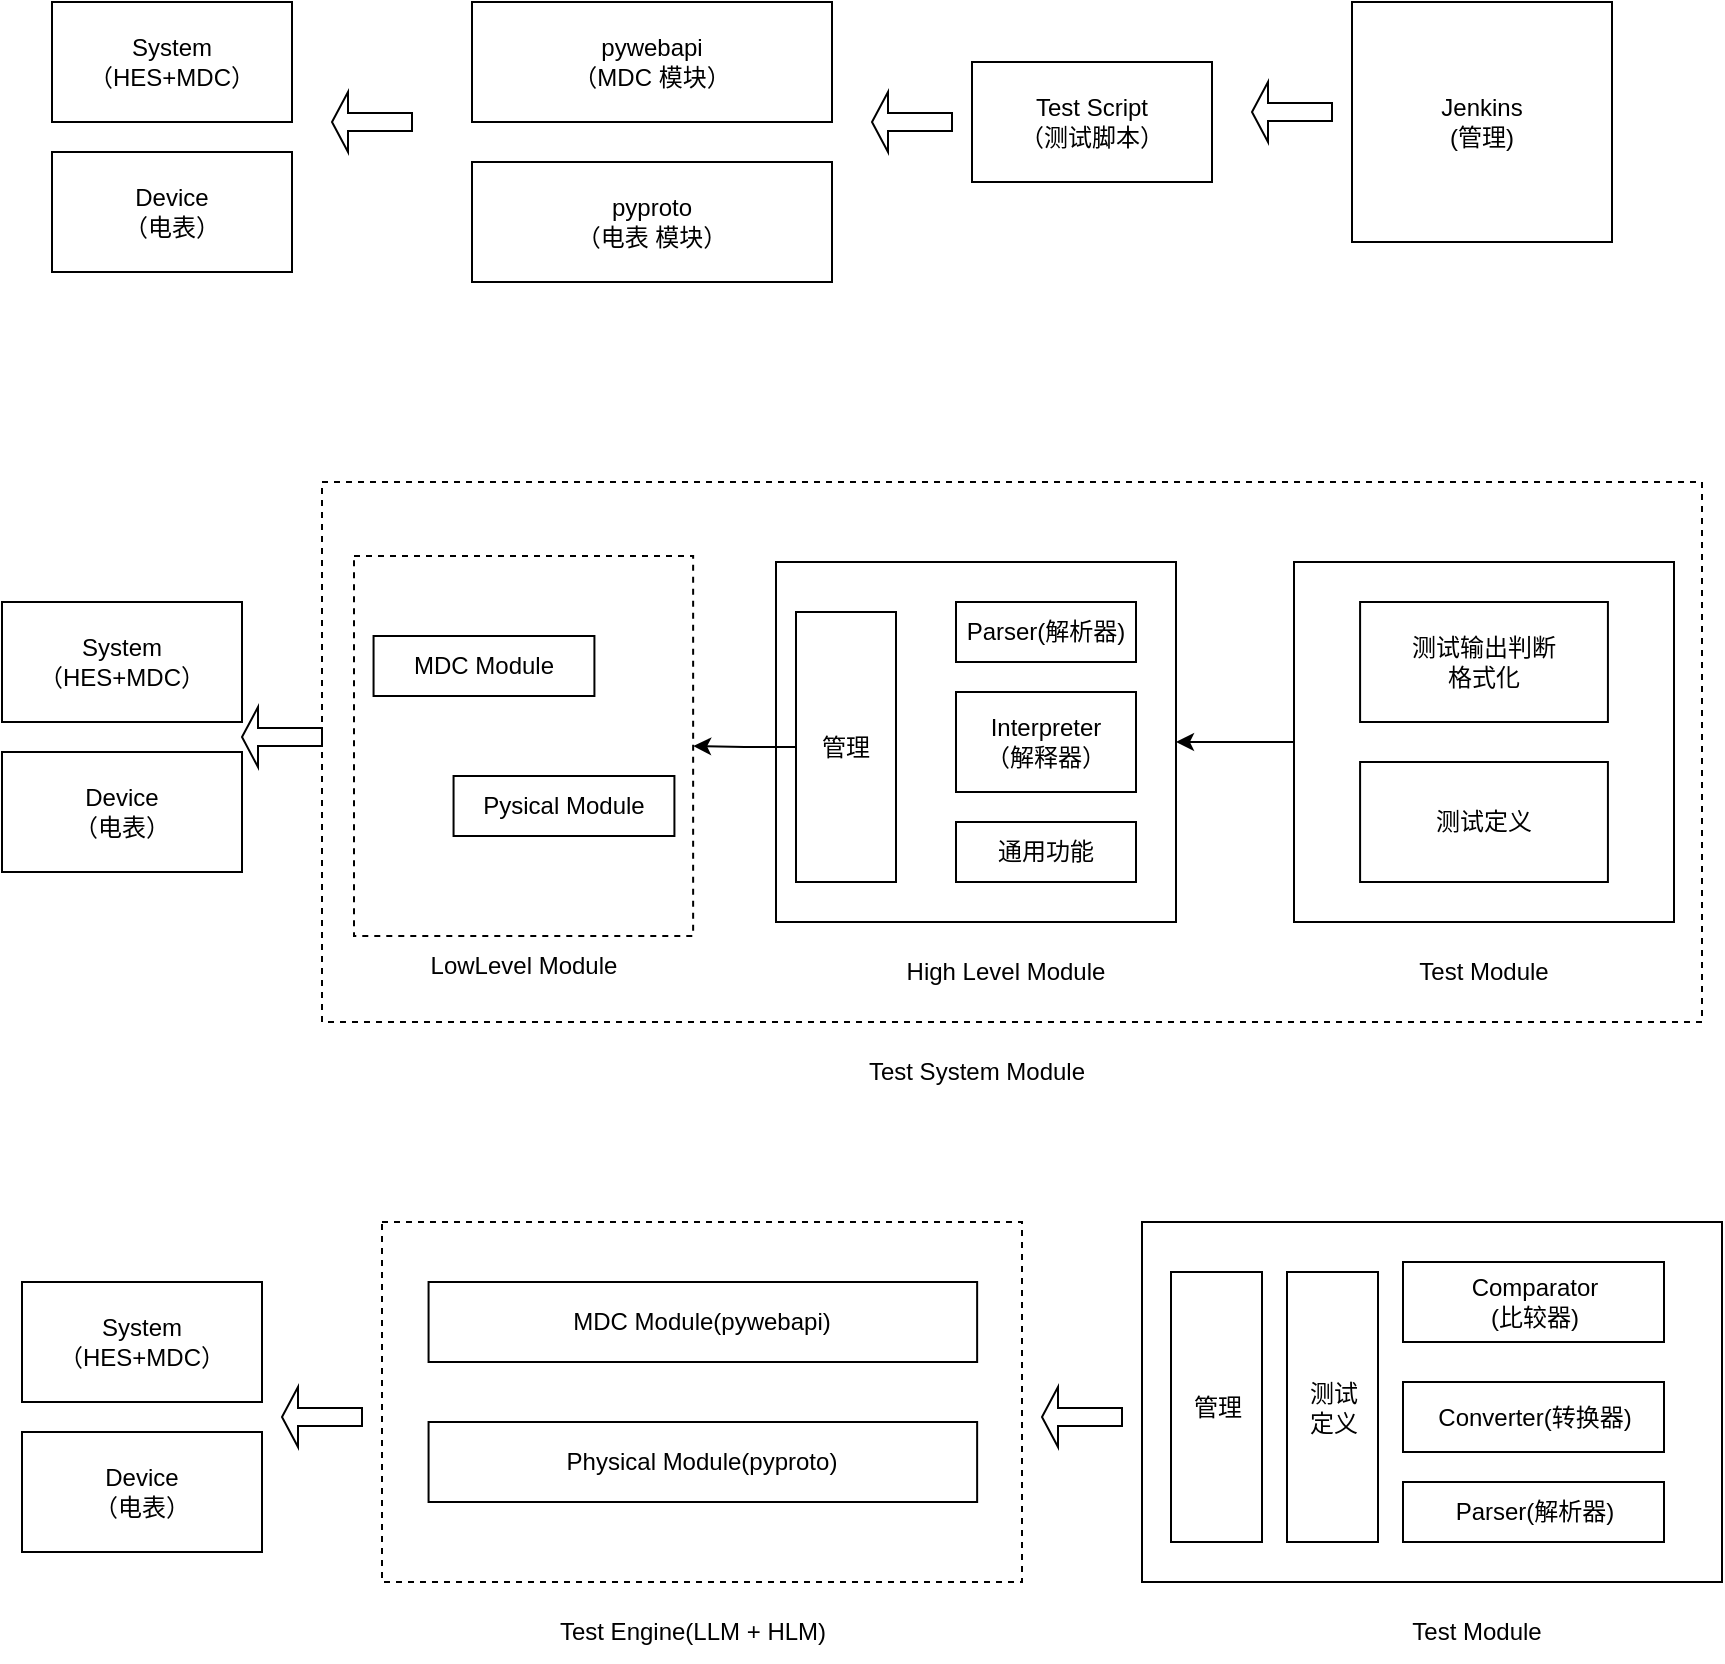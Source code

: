 <mxfile version="28.0.6">
  <diagram name="Page-1" id="stHkNYjPsgnvwqnEDeHq">
    <mxGraphModel dx="1097" dy="487" grid="1" gridSize="10" guides="1" tooltips="1" connect="1" arrows="1" fold="1" page="1" pageScale="1" pageWidth="850" pageHeight="1100" math="0" shadow="0">
      <root>
        <mxCell id="0" />
        <mxCell id="1" parent="0" />
        <mxCell id="VkH7h2HziBzFlEW19kWf-14" value="" style="group" vertex="1" connectable="0" parent="1">
          <mxGeometry x="35" y="120" width="780" height="140" as="geometry" />
        </mxCell>
        <mxCell id="fNABVySuIZl3mwV_Zrsj-1" value="Test Script&lt;div&gt;（测试脚本）&lt;/div&gt;" style="rounded=0;whiteSpace=wrap;html=1;" parent="VkH7h2HziBzFlEW19kWf-14" vertex="1">
          <mxGeometry x="460" y="30" width="120" height="60" as="geometry" />
        </mxCell>
        <mxCell id="fNABVySuIZl3mwV_Zrsj-2" value="Jenkins&lt;div&gt;(管理)&lt;/div&gt;" style="rounded=0;whiteSpace=wrap;html=1;" parent="VkH7h2HziBzFlEW19kWf-14" vertex="1">
          <mxGeometry x="650" width="130" height="120" as="geometry" />
        </mxCell>
        <mxCell id="VkH7h2HziBzFlEW19kWf-3" value="pywebapi&lt;br&gt;&lt;div&gt;（MDC 模块）&lt;/div&gt;" style="rounded=0;whiteSpace=wrap;html=1;" vertex="1" parent="VkH7h2HziBzFlEW19kWf-14">
          <mxGeometry x="210" width="180" height="60" as="geometry" />
        </mxCell>
        <mxCell id="VkH7h2HziBzFlEW19kWf-4" value="pyproto&lt;br&gt;&lt;div&gt;（电表 模块）&lt;/div&gt;" style="rounded=0;whiteSpace=wrap;html=1;" vertex="1" parent="VkH7h2HziBzFlEW19kWf-14">
          <mxGeometry x="210" y="80" width="180" height="60" as="geometry" />
        </mxCell>
        <mxCell id="VkH7h2HziBzFlEW19kWf-11" value="" style="shape=singleArrow;direction=west;whiteSpace=wrap;html=1;" vertex="1" parent="VkH7h2HziBzFlEW19kWf-14">
          <mxGeometry x="600" y="40" width="40" height="30" as="geometry" />
        </mxCell>
        <mxCell id="VkH7h2HziBzFlEW19kWf-12" value="" style="shape=singleArrow;direction=west;whiteSpace=wrap;html=1;" vertex="1" parent="VkH7h2HziBzFlEW19kWf-14">
          <mxGeometry x="410" y="45" width="40" height="30" as="geometry" />
        </mxCell>
        <mxCell id="VkH7h2HziBzFlEW19kWf-13" value="" style="shape=singleArrow;direction=west;whiteSpace=wrap;html=1;" vertex="1" parent="VkH7h2HziBzFlEW19kWf-14">
          <mxGeometry x="140" y="45" width="40" height="30" as="geometry" />
        </mxCell>
        <mxCell id="VkH7h2HziBzFlEW19kWf-50" value="" style="group" vertex="1" connectable="0" parent="VkH7h2HziBzFlEW19kWf-14">
          <mxGeometry width="120" height="135" as="geometry" />
        </mxCell>
        <mxCell id="VkH7h2HziBzFlEW19kWf-5" value="System&lt;div&gt;（HES+MDC）&lt;/div&gt;" style="rounded=0;whiteSpace=wrap;html=1;" vertex="1" parent="VkH7h2HziBzFlEW19kWf-50">
          <mxGeometry width="120" height="60" as="geometry" />
        </mxCell>
        <mxCell id="VkH7h2HziBzFlEW19kWf-6" value="Device&lt;div&gt;（电表）&lt;/div&gt;" style="rounded=0;whiteSpace=wrap;html=1;" vertex="1" parent="VkH7h2HziBzFlEW19kWf-50">
          <mxGeometry y="75" width="120" height="60" as="geometry" />
        </mxCell>
        <mxCell id="VkH7h2HziBzFlEW19kWf-93" value="" style="group" vertex="1" connectable="0" parent="1">
          <mxGeometry x="20" y="730" width="850" height="220" as="geometry" />
        </mxCell>
        <mxCell id="VkH7h2HziBzFlEW19kWf-72" value="" style="group" vertex="1" connectable="0" parent="VkH7h2HziBzFlEW19kWf-93">
          <mxGeometry x="560" width="290" height="220" as="geometry" />
        </mxCell>
        <mxCell id="VkH7h2HziBzFlEW19kWf-73" value="" style="rounded=0;whiteSpace=wrap;html=1;" vertex="1" parent="VkH7h2HziBzFlEW19kWf-72">
          <mxGeometry width="290" height="180" as="geometry" />
        </mxCell>
        <mxCell id="VkH7h2HziBzFlEW19kWf-74" value="Comparator&lt;br&gt;&lt;div&gt;(比较器)&lt;/div&gt;" style="rounded=0;whiteSpace=wrap;html=1;" vertex="1" parent="VkH7h2HziBzFlEW19kWf-72">
          <mxGeometry x="130.5" y="20" width="130.5" height="40" as="geometry" />
        </mxCell>
        <mxCell id="VkH7h2HziBzFlEW19kWf-75" value="Converter(转换器)" style="rounded=0;whiteSpace=wrap;html=1;" vertex="1" parent="VkH7h2HziBzFlEW19kWf-72">
          <mxGeometry x="130.5" y="80" width="130.5" height="35" as="geometry" />
        </mxCell>
        <mxCell id="VkH7h2HziBzFlEW19kWf-76" value="Parser(解析器)" style="rounded=0;whiteSpace=wrap;html=1;" vertex="1" parent="VkH7h2HziBzFlEW19kWf-72">
          <mxGeometry x="130.5" y="130" width="130.5" height="30" as="geometry" />
        </mxCell>
        <mxCell id="VkH7h2HziBzFlEW19kWf-77" value="管理" style="rounded=0;whiteSpace=wrap;html=1;" vertex="1" parent="VkH7h2HziBzFlEW19kWf-72">
          <mxGeometry x="14.5" y="25" width="45.5" height="135" as="geometry" />
        </mxCell>
        <mxCell id="VkH7h2HziBzFlEW19kWf-78" value="Test Module" style="text;html=1;align=center;verticalAlign=middle;whiteSpace=wrap;rounded=0;" vertex="1" parent="VkH7h2HziBzFlEW19kWf-72">
          <mxGeometry x="72.5" y="190" width="188.5" height="30" as="geometry" />
        </mxCell>
        <mxCell id="VkH7h2HziBzFlEW19kWf-79" value="测试&lt;div&gt;定义&lt;/div&gt;" style="rounded=0;whiteSpace=wrap;html=1;" vertex="1" parent="VkH7h2HziBzFlEW19kWf-72">
          <mxGeometry x="72.5" y="25" width="45.5" height="135" as="geometry" />
        </mxCell>
        <mxCell id="VkH7h2HziBzFlEW19kWf-84" value="" style="group" vertex="1" connectable="0" parent="VkH7h2HziBzFlEW19kWf-93">
          <mxGeometry y="30" width="120" height="135" as="geometry" />
        </mxCell>
        <mxCell id="VkH7h2HziBzFlEW19kWf-85" value="System&lt;div&gt;（HES+MDC）&lt;/div&gt;" style="rounded=0;whiteSpace=wrap;html=1;" vertex="1" parent="VkH7h2HziBzFlEW19kWf-84">
          <mxGeometry width="120" height="60" as="geometry" />
        </mxCell>
        <mxCell id="VkH7h2HziBzFlEW19kWf-86" value="Device&lt;div&gt;（电表）&lt;/div&gt;" style="rounded=0;whiteSpace=wrap;html=1;" vertex="1" parent="VkH7h2HziBzFlEW19kWf-84">
          <mxGeometry y="75" width="120" height="60" as="geometry" />
        </mxCell>
        <mxCell id="VkH7h2HziBzFlEW19kWf-87" value="" style="shape=singleArrow;direction=west;whiteSpace=wrap;html=1;" vertex="1" parent="VkH7h2HziBzFlEW19kWf-93">
          <mxGeometry x="130" y="82.5" width="40" height="30" as="geometry" />
        </mxCell>
        <mxCell id="VkH7h2HziBzFlEW19kWf-89" value="" style="group" vertex="1" connectable="0" parent="VkH7h2HziBzFlEW19kWf-93">
          <mxGeometry x="180" width="320" height="220" as="geometry" />
        </mxCell>
        <mxCell id="VkH7h2HziBzFlEW19kWf-80" value="" style="rounded=0;whiteSpace=wrap;html=1;dashed=1;" vertex="1" parent="VkH7h2HziBzFlEW19kWf-89">
          <mxGeometry width="320" height="180" as="geometry" />
        </mxCell>
        <mxCell id="VkH7h2HziBzFlEW19kWf-81" value="&lt;div&gt;MDC Module(pywebapi)&lt;/div&gt;" style="rounded=0;whiteSpace=wrap;html=1;" vertex="1" parent="VkH7h2HziBzFlEW19kWf-89">
          <mxGeometry x="23.286" y="30" width="274.286" height="40" as="geometry" />
        </mxCell>
        <mxCell id="VkH7h2HziBzFlEW19kWf-82" value="Physical Module(pyproto)" style="rounded=0;whiteSpace=wrap;html=1;" vertex="1" parent="VkH7h2HziBzFlEW19kWf-89">
          <mxGeometry x="23.286" y="100" width="274.286" height="40" as="geometry" />
        </mxCell>
        <mxCell id="VkH7h2HziBzFlEW19kWf-83" value="Test Engine(LLM + HLM)" style="text;html=1;align=center;verticalAlign=middle;whiteSpace=wrap;rounded=0;" vertex="1" parent="VkH7h2HziBzFlEW19kWf-89">
          <mxGeometry x="47.714" y="190" width="215.429" height="30" as="geometry" />
        </mxCell>
        <mxCell id="VkH7h2HziBzFlEW19kWf-90" value="" style="shape=singleArrow;direction=west;whiteSpace=wrap;html=1;" vertex="1" parent="VkH7h2HziBzFlEW19kWf-93">
          <mxGeometry x="510" y="82.5" width="40" height="30" as="geometry" />
        </mxCell>
        <mxCell id="VkH7h2HziBzFlEW19kWf-94" value="" style="group" vertex="1" connectable="0" parent="1">
          <mxGeometry x="10" y="360" width="850" height="310" as="geometry" />
        </mxCell>
        <mxCell id="VkH7h2HziBzFlEW19kWf-61" value="" style="rounded=0;whiteSpace=wrap;html=1;dashed=1;" vertex="1" parent="VkH7h2HziBzFlEW19kWf-94">
          <mxGeometry x="160" width="690" height="270" as="geometry" />
        </mxCell>
        <mxCell id="VkH7h2HziBzFlEW19kWf-19" value="" style="group" vertex="1" connectable="0" parent="VkH7h2HziBzFlEW19kWf-94">
          <mxGeometry x="646" y="40" width="190" height="220" as="geometry" />
        </mxCell>
        <mxCell id="VkH7h2HziBzFlEW19kWf-15" value="" style="rounded=0;whiteSpace=wrap;html=1;" vertex="1" parent="VkH7h2HziBzFlEW19kWf-19">
          <mxGeometry width="190" height="180" as="geometry" />
        </mxCell>
        <mxCell id="VkH7h2HziBzFlEW19kWf-16" value="测试输出判断&lt;div&gt;格式化&lt;/div&gt;" style="rounded=0;whiteSpace=wrap;html=1;" vertex="1" parent="VkH7h2HziBzFlEW19kWf-19">
          <mxGeometry x="33.043" y="20" width="123.913" height="60" as="geometry" />
        </mxCell>
        <mxCell id="VkH7h2HziBzFlEW19kWf-17" value="测试定义" style="rounded=0;whiteSpace=wrap;html=1;" vertex="1" parent="VkH7h2HziBzFlEW19kWf-19">
          <mxGeometry x="33.043" y="100" width="123.913" height="60" as="geometry" />
        </mxCell>
        <mxCell id="VkH7h2HziBzFlEW19kWf-18" value="Test Module" style="text;html=1;align=center;verticalAlign=middle;whiteSpace=wrap;rounded=0;" vertex="1" parent="VkH7h2HziBzFlEW19kWf-19">
          <mxGeometry x="59.891" y="190" width="70.217" height="30" as="geometry" />
        </mxCell>
        <mxCell id="VkH7h2HziBzFlEW19kWf-40" value="" style="group" vertex="1" connectable="0" parent="VkH7h2HziBzFlEW19kWf-94">
          <mxGeometry x="387" y="40" width="200" height="220" as="geometry" />
        </mxCell>
        <mxCell id="VkH7h2HziBzFlEW19kWf-21" value="" style="rounded=0;whiteSpace=wrap;html=1;" vertex="1" parent="VkH7h2HziBzFlEW19kWf-40">
          <mxGeometry width="200" height="180" as="geometry" />
        </mxCell>
        <mxCell id="VkH7h2HziBzFlEW19kWf-22" value="Parser(解析器)" style="rounded=0;whiteSpace=wrap;html=1;" vertex="1" parent="VkH7h2HziBzFlEW19kWf-40">
          <mxGeometry x="90" y="20" width="90" height="30" as="geometry" />
        </mxCell>
        <mxCell id="VkH7h2HziBzFlEW19kWf-23" value="Interpreter&lt;div&gt;（解释器）&lt;/div&gt;" style="rounded=0;whiteSpace=wrap;html=1;" vertex="1" parent="VkH7h2HziBzFlEW19kWf-40">
          <mxGeometry x="90" y="65" width="90" height="50" as="geometry" />
        </mxCell>
        <mxCell id="VkH7h2HziBzFlEW19kWf-26" value="通用功能" style="rounded=0;whiteSpace=wrap;html=1;" vertex="1" parent="VkH7h2HziBzFlEW19kWf-40">
          <mxGeometry x="90" y="130" width="90" height="30" as="geometry" />
        </mxCell>
        <mxCell id="VkH7h2HziBzFlEW19kWf-30" value="管理" style="rounded=0;whiteSpace=wrap;html=1;" vertex="1" parent="VkH7h2HziBzFlEW19kWf-40">
          <mxGeometry x="10" y="25" width="50" height="135" as="geometry" />
        </mxCell>
        <mxCell id="VkH7h2HziBzFlEW19kWf-31" value="High Level Module" style="text;html=1;align=center;verticalAlign=middle;whiteSpace=wrap;rounded=0;" vertex="1" parent="VkH7h2HziBzFlEW19kWf-40">
          <mxGeometry x="50" y="190" width="130" height="30" as="geometry" />
        </mxCell>
        <mxCell id="VkH7h2HziBzFlEW19kWf-49" value="" style="group" vertex="1" connectable="0" parent="VkH7h2HziBzFlEW19kWf-94">
          <mxGeometry x="176" y="37" width="169.57" height="220" as="geometry" />
        </mxCell>
        <mxCell id="VkH7h2HziBzFlEW19kWf-48" value="" style="rounded=0;whiteSpace=wrap;html=1;dashed=1;" vertex="1" parent="VkH7h2HziBzFlEW19kWf-49">
          <mxGeometry width="169.57" height="190" as="geometry" />
        </mxCell>
        <mxCell id="VkH7h2HziBzFlEW19kWf-36" value="Pysical Module" style="rounded=0;whiteSpace=wrap;html=1;" vertex="1" parent="VkH7h2HziBzFlEW19kWf-49">
          <mxGeometry x="49.78" y="110" width="110.43" height="30" as="geometry" />
        </mxCell>
        <mxCell id="VkH7h2HziBzFlEW19kWf-38" value="LowLevel Module" style="text;html=1;align=center;verticalAlign=middle;whiteSpace=wrap;rounded=0;" vertex="1" parent="VkH7h2HziBzFlEW19kWf-49">
          <mxGeometry x="36.738" y="190" width="96.087" height="30" as="geometry" />
        </mxCell>
        <mxCell id="VkH7h2HziBzFlEW19kWf-47" value="MDC Module" style="rounded=0;whiteSpace=wrap;html=1;" vertex="1" parent="VkH7h2HziBzFlEW19kWf-49">
          <mxGeometry x="9.78" y="40" width="110.43" height="30" as="geometry" />
        </mxCell>
        <mxCell id="VkH7h2HziBzFlEW19kWf-51" value="" style="group" vertex="1" connectable="0" parent="VkH7h2HziBzFlEW19kWf-94">
          <mxGeometry y="60" width="120" height="135" as="geometry" />
        </mxCell>
        <mxCell id="VkH7h2HziBzFlEW19kWf-52" value="System&lt;div&gt;（HES+MDC）&lt;/div&gt;" style="rounded=0;whiteSpace=wrap;html=1;" vertex="1" parent="VkH7h2HziBzFlEW19kWf-51">
          <mxGeometry width="120" height="60" as="geometry" />
        </mxCell>
        <mxCell id="VkH7h2HziBzFlEW19kWf-53" value="Device&lt;div&gt;（电表）&lt;/div&gt;" style="rounded=0;whiteSpace=wrap;html=1;" vertex="1" parent="VkH7h2HziBzFlEW19kWf-51">
          <mxGeometry y="75" width="120" height="60" as="geometry" />
        </mxCell>
        <mxCell id="VkH7h2HziBzFlEW19kWf-54" style="edgeStyle=orthogonalEdgeStyle;rounded=0;orthogonalLoop=1;jettySize=auto;html=1;" edge="1" parent="VkH7h2HziBzFlEW19kWf-94" source="VkH7h2HziBzFlEW19kWf-15" target="VkH7h2HziBzFlEW19kWf-21">
          <mxGeometry relative="1" as="geometry" />
        </mxCell>
        <mxCell id="VkH7h2HziBzFlEW19kWf-55" style="edgeStyle=orthogonalEdgeStyle;rounded=0;orthogonalLoop=1;jettySize=auto;html=1;" edge="1" parent="VkH7h2HziBzFlEW19kWf-94" source="VkH7h2HziBzFlEW19kWf-30" target="VkH7h2HziBzFlEW19kWf-48">
          <mxGeometry relative="1" as="geometry" />
        </mxCell>
        <mxCell id="VkH7h2HziBzFlEW19kWf-62" value="" style="shape=singleArrow;direction=west;whiteSpace=wrap;html=1;" vertex="1" parent="VkH7h2HziBzFlEW19kWf-94">
          <mxGeometry x="120" y="112.5" width="40" height="30" as="geometry" />
        </mxCell>
        <mxCell id="VkH7h2HziBzFlEW19kWf-64" value="Test System Module" style="text;html=1;align=center;verticalAlign=middle;whiteSpace=wrap;rounded=0;" vertex="1" parent="VkH7h2HziBzFlEW19kWf-94">
          <mxGeometry x="384.5" y="280" width="205" height="30" as="geometry" />
        </mxCell>
      </root>
    </mxGraphModel>
  </diagram>
</mxfile>
